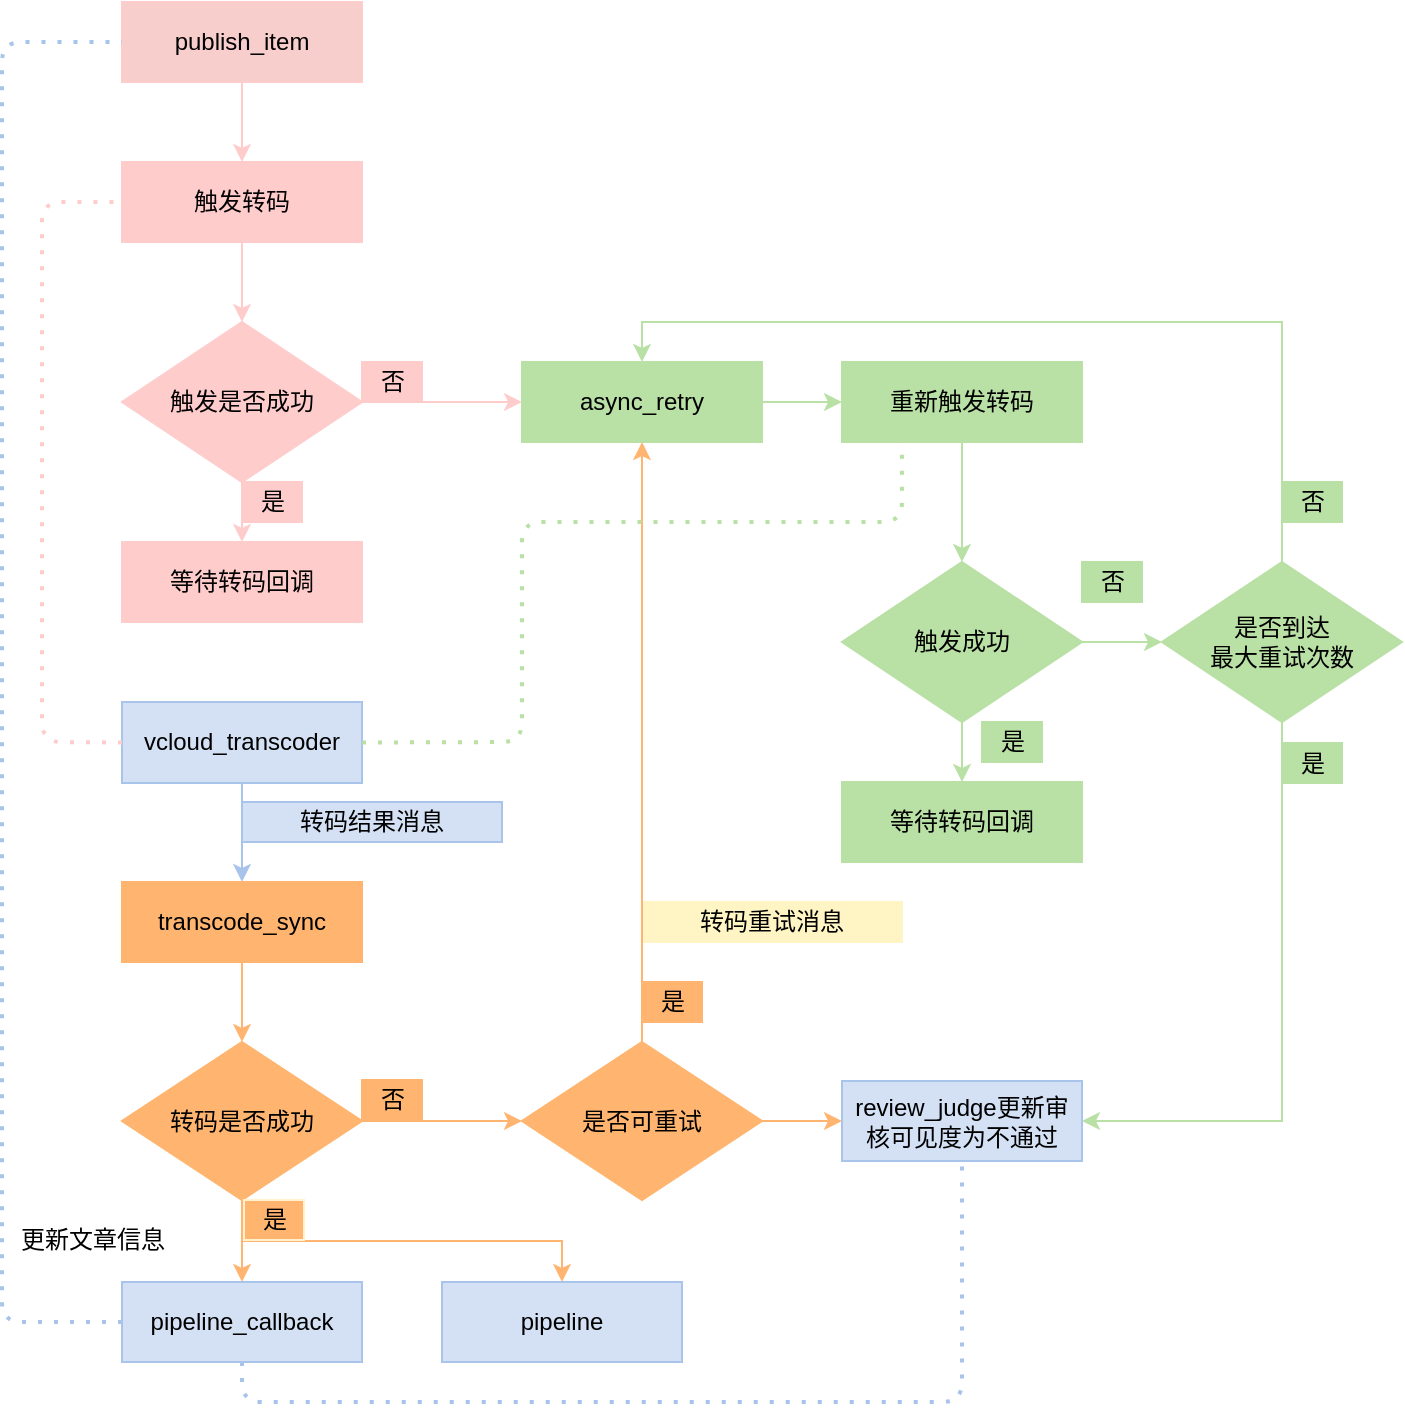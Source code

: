 <mxfile version="13.7.2" type="github">
  <diagram id="GOthCZEwMYfaKD7zuhJA" name="Page-1">
    <mxGraphModel dx="946" dy="1413" grid="0" gridSize="10" guides="1" tooltips="1" connect="1" arrows="1" fold="1" page="0" pageScale="1" pageWidth="1654" pageHeight="2336" math="0" shadow="0">
      <root>
        <mxCell id="0" />
        <mxCell id="1" parent="0" />
        <mxCell id="z8ZQqWnIRA7dxp7ImyTA-6" style="edgeStyle=orthogonalEdgeStyle;rounded=0;orthogonalLoop=1;jettySize=auto;html=1;entryX=0.5;entryY=0;entryDx=0;entryDy=0;strokeColor=#FFCCCC;fillColor=#FFCCCC;" parent="1" source="RX_EerJ2v2z5Nm2OWKS_-1" target="z8ZQqWnIRA7dxp7ImyTA-4" edge="1">
          <mxGeometry relative="1" as="geometry" />
        </mxCell>
        <mxCell id="RX_EerJ2v2z5Nm2OWKS_-1" value="publish_item" style="rounded=0;whiteSpace=wrap;html=1;fillColor=#f8cecc;strokeColor=#FFCCCC;" parent="1" vertex="1">
          <mxGeometry x="80" y="-440" width="120" height="40" as="geometry" />
        </mxCell>
        <mxCell id="z8ZQqWnIRA7dxp7ImyTA-15" style="edgeStyle=orthogonalEdgeStyle;rounded=0;orthogonalLoop=1;jettySize=auto;html=1;entryX=0.5;entryY=0;entryDx=0;entryDy=0;strokeColor=#A9C4EB;fillColor=#D4E1F5;" parent="1" source="RX_EerJ2v2z5Nm2OWKS_-3" target="z8ZQqWnIRA7dxp7ImyTA-13" edge="1">
          <mxGeometry relative="1" as="geometry" />
        </mxCell>
        <mxCell id="RX_EerJ2v2z5Nm2OWKS_-3" value="vcloud_transcoder" style="rounded=0;whiteSpace=wrap;html=1;fillColor=#D4E1F5;strokeColor=#A9C4EB;" parent="1" vertex="1">
          <mxGeometry x="80" y="-90" width="120" height="40.5" as="geometry" />
        </mxCell>
        <mxCell id="z8ZQqWnIRA7dxp7ImyTA-40" style="edgeStyle=orthogonalEdgeStyle;rounded=0;orthogonalLoop=1;jettySize=auto;html=1;entryX=0;entryY=0.5;entryDx=0;entryDy=0;strokeColor=#B9E0A5;fillColor=#B9E0A5;" parent="1" source="RX_EerJ2v2z5Nm2OWKS_-27" edge="1">
          <mxGeometry relative="1" as="geometry">
            <mxPoint x="440" y="-240" as="targetPoint" />
          </mxGeometry>
        </mxCell>
        <mxCell id="RX_EerJ2v2z5Nm2OWKS_-27" value="async_retry" style="rounded=0;whiteSpace=wrap;html=1;fillColor=#B9E0A5;strokeColor=#B9E0A5;" parent="1" vertex="1">
          <mxGeometry x="280" y="-260" width="120" height="40" as="geometry" />
        </mxCell>
        <mxCell id="RX_EerJ2v2z5Nm2OWKS_-60" value="转码重试消息" style="rounded=0;whiteSpace=wrap;html=1;fillColor=#FFF4C3;strokeColor=#FFF4C3;" parent="1" vertex="1">
          <mxGeometry x="340" y="10" width="130" height="20" as="geometry" />
        </mxCell>
        <mxCell id="z8ZQqWnIRA7dxp7ImyTA-7" style="edgeStyle=orthogonalEdgeStyle;rounded=0;orthogonalLoop=1;jettySize=auto;html=1;entryX=0.5;entryY=0;entryDx=0;entryDy=0;strokeColor=#FFCCCC;fillColor=#FFCCCC;" parent="1" source="z8ZQqWnIRA7dxp7ImyTA-4" target="z8ZQqWnIRA7dxp7ImyTA-5" edge="1">
          <mxGeometry relative="1" as="geometry" />
        </mxCell>
        <mxCell id="z8ZQqWnIRA7dxp7ImyTA-4" value="触发转码" style="rounded=0;whiteSpace=wrap;html=1;fillColor=#FFCCCC;strokeColor=#FFCCCC;" parent="1" vertex="1">
          <mxGeometry x="80" y="-360" width="120" height="40" as="geometry" />
        </mxCell>
        <mxCell id="z8ZQqWnIRA7dxp7ImyTA-11" style="edgeStyle=orthogonalEdgeStyle;rounded=0;orthogonalLoop=1;jettySize=auto;html=1;entryX=0;entryY=0.5;entryDx=0;entryDy=0;fillColor=#FFCCCC;strokeColor=#FFCCCC;" parent="1" source="z8ZQqWnIRA7dxp7ImyTA-5" target="RX_EerJ2v2z5Nm2OWKS_-27" edge="1">
          <mxGeometry relative="1" as="geometry" />
        </mxCell>
        <mxCell id="z8ZQqWnIRA7dxp7ImyTA-60" style="edgeStyle=orthogonalEdgeStyle;rounded=0;orthogonalLoop=1;jettySize=auto;html=1;entryX=0.5;entryY=0;entryDx=0;entryDy=0;strokeColor=#FFCCCC;" parent="1" source="z8ZQqWnIRA7dxp7ImyTA-5" target="z8ZQqWnIRA7dxp7ImyTA-59" edge="1">
          <mxGeometry relative="1" as="geometry" />
        </mxCell>
        <mxCell id="z8ZQqWnIRA7dxp7ImyTA-5" value="触发是否成功" style="rhombus;whiteSpace=wrap;html=1;strokeColor=#FFCCCC;fillColor=#FFCCCC;" parent="1" vertex="1">
          <mxGeometry x="80" y="-280" width="120" height="80" as="geometry" />
        </mxCell>
        <mxCell id="z8ZQqWnIRA7dxp7ImyTA-8" value="" style="endArrow=none;dashed=1;html=1;dashPattern=1 3;strokeWidth=2;entryX=0;entryY=0.5;entryDx=0;entryDy=0;exitX=0;exitY=0.5;exitDx=0;exitDy=0;strokeColor=#FFCCCC;" parent="1" source="RX_EerJ2v2z5Nm2OWKS_-3" target="z8ZQqWnIRA7dxp7ImyTA-4" edge="1">
          <mxGeometry width="50" height="50" relative="1" as="geometry">
            <mxPoint x="10" y="-220" as="sourcePoint" />
            <mxPoint x="60" y="-270" as="targetPoint" />
            <Array as="points">
              <mxPoint x="40" y="-70" />
              <mxPoint x="40" y="-340" />
            </Array>
          </mxGeometry>
        </mxCell>
        <mxCell id="z8ZQqWnIRA7dxp7ImyTA-12" value="否" style="text;html=1;align=center;verticalAlign=middle;resizable=0;points=[];autosize=1;fillColor=#FFCCCC;strokeColor=#FFCCCC;" parent="1" vertex="1">
          <mxGeometry x="200" y="-260" width="30" height="20" as="geometry" />
        </mxCell>
        <mxCell id="z8ZQqWnIRA7dxp7ImyTA-18" style="edgeStyle=orthogonalEdgeStyle;rounded=0;orthogonalLoop=1;jettySize=auto;html=1;entryX=0.5;entryY=0;entryDx=0;entryDy=0;fillColor=#FFB570;strokeColor=#FFB570;" parent="1" source="z8ZQqWnIRA7dxp7ImyTA-13" target="z8ZQqWnIRA7dxp7ImyTA-17" edge="1">
          <mxGeometry relative="1" as="geometry" />
        </mxCell>
        <mxCell id="z8ZQqWnIRA7dxp7ImyTA-13" value="transcode_sync" style="rounded=0;whiteSpace=wrap;html=1;fillColor=#FFB570;strokeColor=#FFB570;" parent="1" vertex="1">
          <mxGeometry x="80" width="120" height="40" as="geometry" />
        </mxCell>
        <mxCell id="z8ZQqWnIRA7dxp7ImyTA-16" value="转码结果消息" style="rounded=0;whiteSpace=wrap;html=1;fillColor=#D4E1F5;strokeColor=#A9C4EB;" parent="1" vertex="1">
          <mxGeometry x="140" y="-40" width="130" height="20" as="geometry" />
        </mxCell>
        <mxCell id="z8ZQqWnIRA7dxp7ImyTA-20" style="edgeStyle=orthogonalEdgeStyle;rounded=0;orthogonalLoop=1;jettySize=auto;html=1;entryX=0.5;entryY=0;entryDx=0;entryDy=0;exitX=0.5;exitY=1;exitDx=0;exitDy=0;fillColor=#FFB570;strokeColor=#FFB570;" parent="1" source="z8ZQqWnIRA7dxp7ImyTA-17" target="z8ZQqWnIRA7dxp7ImyTA-29" edge="1">
          <mxGeometry relative="1" as="geometry" />
        </mxCell>
        <mxCell id="z8ZQqWnIRA7dxp7ImyTA-30" style="edgeStyle=orthogonalEdgeStyle;rounded=0;orthogonalLoop=1;jettySize=auto;html=1;exitX=0.5;exitY=1;exitDx=0;exitDy=0;entryX=0.5;entryY=0;entryDx=0;entryDy=0;fillColor=#FFB570;strokeColor=#FFB570;" parent="1" source="z8ZQqWnIRA7dxp7ImyTA-17" target="z8ZQqWnIRA7dxp7ImyTA-19" edge="1">
          <mxGeometry relative="1" as="geometry" />
        </mxCell>
        <mxCell id="z8ZQqWnIRA7dxp7ImyTA-33" style="edgeStyle=orthogonalEdgeStyle;rounded=0;orthogonalLoop=1;jettySize=auto;html=1;entryX=0;entryY=0.5;entryDx=0;entryDy=0;fillColor=#FFB570;strokeColor=#FFB570;" parent="1" source="z8ZQqWnIRA7dxp7ImyTA-17" target="z8ZQqWnIRA7dxp7ImyTA-32" edge="1">
          <mxGeometry relative="1" as="geometry" />
        </mxCell>
        <mxCell id="z8ZQqWnIRA7dxp7ImyTA-17" value="转码是否成功" style="rhombus;whiteSpace=wrap;html=1;fillColor=#FFB570;strokeColor=#FFB570;" parent="1" vertex="1">
          <mxGeometry x="80" y="80" width="120" height="79" as="geometry" />
        </mxCell>
        <mxCell id="z8ZQqWnIRA7dxp7ImyTA-19" value="pipeline_callback" style="rounded=0;whiteSpace=wrap;html=1;fillColor=#D4E1F5;strokeColor=#A9C4EB;" parent="1" vertex="1">
          <mxGeometry x="80" y="200" width="120" height="40" as="geometry" />
        </mxCell>
        <mxCell id="z8ZQqWnIRA7dxp7ImyTA-21" value="是" style="text;html=1;align=center;verticalAlign=middle;resizable=0;points=[];autosize=1;fillColor=#FFB570;strokeColor=#FFF2CC;" parent="1" vertex="1">
          <mxGeometry x="141" y="159" width="30" height="20" as="geometry" />
        </mxCell>
        <mxCell id="z8ZQqWnIRA7dxp7ImyTA-23" value="否" style="text;html=1;align=center;verticalAlign=middle;resizable=0;points=[];autosize=1;fillColor=#FFB570;strokeColor=#FFB570;" parent="1" vertex="1">
          <mxGeometry x="200" y="99" width="30" height="20" as="geometry" />
        </mxCell>
        <mxCell id="z8ZQqWnIRA7dxp7ImyTA-26" value="" style="endArrow=none;dashed=1;html=1;dashPattern=1 3;strokeWidth=2;exitX=0;exitY=0.5;exitDx=0;exitDy=0;entryX=0;entryY=0.5;entryDx=0;entryDy=0;fillColor=#D4E1F5;strokeColor=#A9C4EB;" parent="1" source="z8ZQqWnIRA7dxp7ImyTA-19" target="RX_EerJ2v2z5Nm2OWKS_-1" edge="1">
          <mxGeometry width="50" height="50" relative="1" as="geometry">
            <mxPoint y="-10" as="sourcePoint" />
            <mxPoint x="50" y="-60" as="targetPoint" />
            <Array as="points">
              <mxPoint x="20" y="220" />
              <mxPoint x="20" y="-420" />
            </Array>
          </mxGeometry>
        </mxCell>
        <mxCell id="z8ZQqWnIRA7dxp7ImyTA-27" value="更新文章信息" style="text;html=1;align=center;verticalAlign=middle;resizable=0;points=[];autosize=1;" parent="1" vertex="1">
          <mxGeometry x="20" y="168.62" width="90" height="20" as="geometry" />
        </mxCell>
        <mxCell id="z8ZQqWnIRA7dxp7ImyTA-29" value="pipeline" style="rounded=0;whiteSpace=wrap;html=1;fillColor=#D4E1F5;strokeColor=#A9C4EB;" parent="1" vertex="1">
          <mxGeometry x="240" y="200" width="120" height="40" as="geometry" />
        </mxCell>
        <mxCell id="z8ZQqWnIRA7dxp7ImyTA-34" style="edgeStyle=orthogonalEdgeStyle;rounded=0;orthogonalLoop=1;jettySize=auto;html=1;entryX=0.5;entryY=1;entryDx=0;entryDy=0;fillColor=#FFB570;strokeColor=#FFB570;" parent="1" source="z8ZQqWnIRA7dxp7ImyTA-32" target="RX_EerJ2v2z5Nm2OWKS_-27" edge="1">
          <mxGeometry relative="1" as="geometry" />
        </mxCell>
        <mxCell id="z8ZQqWnIRA7dxp7ImyTA-37" style="edgeStyle=orthogonalEdgeStyle;rounded=0;orthogonalLoop=1;jettySize=auto;html=1;entryX=0;entryY=0.5;entryDx=0;entryDy=0;fillColor=#FFB570;strokeColor=#FFB570;" parent="1" source="z8ZQqWnIRA7dxp7ImyTA-32" target="z8ZQqWnIRA7dxp7ImyTA-36" edge="1">
          <mxGeometry relative="1" as="geometry" />
        </mxCell>
        <mxCell id="z8ZQqWnIRA7dxp7ImyTA-32" value="是否可重试" style="rhombus;whiteSpace=wrap;html=1;fillColor=#FFB570;strokeColor=#FFB570;" parent="1" vertex="1">
          <mxGeometry x="280" y="80" width="120" height="79" as="geometry" />
        </mxCell>
        <mxCell id="z8ZQqWnIRA7dxp7ImyTA-35" value="是" style="text;html=1;align=center;verticalAlign=middle;resizable=0;points=[];autosize=1;fillColor=#FFB570;strokeColor=#FFB570;" parent="1" vertex="1">
          <mxGeometry x="340" y="50" width="30" height="20" as="geometry" />
        </mxCell>
        <mxCell id="z8ZQqWnIRA7dxp7ImyTA-36" value="review_judge更新审核可见度为不通过" style="rounded=0;whiteSpace=wrap;html=1;fillColor=#D4E1F5;strokeColor=#A9C4EB;" parent="1" vertex="1">
          <mxGeometry x="440" y="99.5" width="120" height="40" as="geometry" />
        </mxCell>
        <mxCell id="z8ZQqWnIRA7dxp7ImyTA-38" value="" style="endArrow=none;dashed=1;html=1;dashPattern=1 3;strokeWidth=2;entryX=0.5;entryY=1;entryDx=0;entryDy=0;exitX=0.5;exitY=1;exitDx=0;exitDy=0;fillColor=#D4E1F5;strokeColor=#A9C4EB;" parent="1" source="z8ZQqWnIRA7dxp7ImyTA-19" target="z8ZQqWnIRA7dxp7ImyTA-36" edge="1">
          <mxGeometry width="50" height="50" relative="1" as="geometry">
            <mxPoint x="410" y="290" as="sourcePoint" />
            <mxPoint x="460" y="240" as="targetPoint" />
            <Array as="points">
              <mxPoint x="140" y="260" />
              <mxPoint x="500" y="260" />
            </Array>
          </mxGeometry>
        </mxCell>
        <mxCell id="z8ZQqWnIRA7dxp7ImyTA-49" style="edgeStyle=orthogonalEdgeStyle;rounded=0;orthogonalLoop=1;jettySize=auto;html=1;entryX=0.5;entryY=0;entryDx=0;entryDy=0;strokeColor=#B9E0A5;" parent="1" source="z8ZQqWnIRA7dxp7ImyTA-45" target="z8ZQqWnIRA7dxp7ImyTA-53" edge="1">
          <mxGeometry relative="1" as="geometry">
            <mxPoint x="500" y="-180" as="targetPoint" />
          </mxGeometry>
        </mxCell>
        <mxCell id="z8ZQqWnIRA7dxp7ImyTA-45" value="重新触发转码" style="rounded=0;whiteSpace=wrap;html=1;strokeColor=#B9E0A5;fillColor=#B9E0A5;" parent="1" vertex="1">
          <mxGeometry x="440" y="-260" width="120" height="40" as="geometry" />
        </mxCell>
        <mxCell id="z8ZQqWnIRA7dxp7ImyTA-50" style="edgeStyle=orthogonalEdgeStyle;rounded=0;orthogonalLoop=1;jettySize=auto;html=1;exitX=0.5;exitY=1;exitDx=0;exitDy=0;entryX=1;entryY=0.5;entryDx=0;entryDy=0;strokeColor=#B9E0A5;" parent="1" source="z8ZQqWnIRA7dxp7ImyTA-54" target="z8ZQqWnIRA7dxp7ImyTA-36" edge="1">
          <mxGeometry relative="1" as="geometry">
            <mxPoint x="500" y="-20" as="sourcePoint" />
          </mxGeometry>
        </mxCell>
        <mxCell id="z8ZQqWnIRA7dxp7ImyTA-51" value="是" style="text;html=1;align=center;verticalAlign=middle;resizable=0;points=[];autosize=1;strokeColor=#B9E0A5;fillColor=#B9E0A5;" parent="1" vertex="1">
          <mxGeometry x="660" y="-69.5" width="30" height="20" as="geometry" />
        </mxCell>
        <mxCell id="z8ZQqWnIRA7dxp7ImyTA-52" value="" style="endArrow=none;dashed=1;html=1;dashPattern=1 3;strokeWidth=2;entryX=0.25;entryY=1;entryDx=0;entryDy=0;exitX=1;exitY=0.5;exitDx=0;exitDy=0;strokeColor=#B9E0A5;fillColor=#B9E0A5;" parent="1" source="RX_EerJ2v2z5Nm2OWKS_-3" target="z8ZQqWnIRA7dxp7ImyTA-45" edge="1">
          <mxGeometry width="50" height="50" relative="1" as="geometry">
            <mxPoint x="160" y="-90" as="sourcePoint" />
            <mxPoint x="210" y="-140" as="targetPoint" />
            <Array as="points">
              <mxPoint x="280" y="-70" />
              <mxPoint x="280" y="-180" />
              <mxPoint x="470" y="-180" />
            </Array>
          </mxGeometry>
        </mxCell>
        <mxCell id="z8ZQqWnIRA7dxp7ImyTA-55" style="edgeStyle=orthogonalEdgeStyle;rounded=0;orthogonalLoop=1;jettySize=auto;html=1;entryX=0;entryY=0.5;entryDx=0;entryDy=0;fillColor=#B9E0A5;strokeColor=#B9E0A5;" parent="1" source="z8ZQqWnIRA7dxp7ImyTA-53" target="z8ZQqWnIRA7dxp7ImyTA-54" edge="1">
          <mxGeometry relative="1" as="geometry" />
        </mxCell>
        <mxCell id="z8ZQqWnIRA7dxp7ImyTA-63" style="edgeStyle=orthogonalEdgeStyle;rounded=0;orthogonalLoop=1;jettySize=auto;html=1;entryX=0.5;entryY=0;entryDx=0;entryDy=0;fillColor=#B9E0A5;strokeColor=#B9E0A5;" parent="1" source="z8ZQqWnIRA7dxp7ImyTA-53" target="z8ZQqWnIRA7dxp7ImyTA-62" edge="1">
          <mxGeometry relative="1" as="geometry" />
        </mxCell>
        <mxCell id="z8ZQqWnIRA7dxp7ImyTA-53" value="触发成功" style="rhombus;whiteSpace=wrap;html=1;strokeColor=#B9E0A5;fillColor=#B9E0A5;" parent="1" vertex="1">
          <mxGeometry x="440" y="-160" width="120" height="80" as="geometry" />
        </mxCell>
        <mxCell id="z8ZQqWnIRA7dxp7ImyTA-57" style="edgeStyle=orthogonalEdgeStyle;rounded=0;orthogonalLoop=1;jettySize=auto;html=1;entryX=0.5;entryY=0;entryDx=0;entryDy=0;exitX=0.5;exitY=0;exitDx=0;exitDy=0;strokeColor=#B9E0A5;fillColor=#B9E0A5;" parent="1" source="z8ZQqWnIRA7dxp7ImyTA-54" target="RX_EerJ2v2z5Nm2OWKS_-27" edge="1">
          <mxGeometry relative="1" as="geometry" />
        </mxCell>
        <mxCell id="z8ZQqWnIRA7dxp7ImyTA-54" value="是否到达&lt;br&gt;最大重试次数" style="rhombus;whiteSpace=wrap;html=1;strokeColor=#B9E0A5;fillColor=#B9E0A5;" parent="1" vertex="1">
          <mxGeometry x="600" y="-160" width="120" height="80" as="geometry" />
        </mxCell>
        <mxCell id="z8ZQqWnIRA7dxp7ImyTA-56" value="否" style="text;html=1;align=center;verticalAlign=middle;resizable=0;points=[];autosize=1;strokeColor=#B9E0A5;fillColor=#B9E0A5;" parent="1" vertex="1">
          <mxGeometry x="560" y="-160" width="30" height="20" as="geometry" />
        </mxCell>
        <mxCell id="z8ZQqWnIRA7dxp7ImyTA-58" value="否" style="text;html=1;align=center;verticalAlign=middle;resizable=0;points=[];autosize=1;strokeColor=#B9E0A5;fillColor=#B9E0A5;" parent="1" vertex="1">
          <mxGeometry x="660" y="-200" width="30" height="20" as="geometry" />
        </mxCell>
        <mxCell id="z8ZQqWnIRA7dxp7ImyTA-59" value="等待转码回调" style="rounded=0;whiteSpace=wrap;html=1;strokeColor=#FFCCCC;fillColor=#FFCCCC;" parent="1" vertex="1">
          <mxGeometry x="80" y="-170" width="120" height="40" as="geometry" />
        </mxCell>
        <mxCell id="z8ZQqWnIRA7dxp7ImyTA-61" value="是" style="text;html=1;align=center;verticalAlign=middle;resizable=0;points=[];autosize=1;strokeColor=#FFCCCC;fillColor=#FFCCCC;" parent="1" vertex="1">
          <mxGeometry x="140" y="-200" width="30" height="20" as="geometry" />
        </mxCell>
        <mxCell id="z8ZQqWnIRA7dxp7ImyTA-62" value="等待转码回调" style="rounded=0;whiteSpace=wrap;html=1;strokeColor=#B9E0A5;fillColor=#B9E0A5;" parent="1" vertex="1">
          <mxGeometry x="440" y="-50" width="120" height="40" as="geometry" />
        </mxCell>
        <mxCell id="z8ZQqWnIRA7dxp7ImyTA-64" value="是" style="text;html=1;align=center;verticalAlign=middle;resizable=0;points=[];autosize=1;strokeColor=#B9E0A5;fillColor=#B9E0A5;" parent="1" vertex="1">
          <mxGeometry x="510" y="-80" width="30" height="20" as="geometry" />
        </mxCell>
      </root>
    </mxGraphModel>
  </diagram>
</mxfile>
